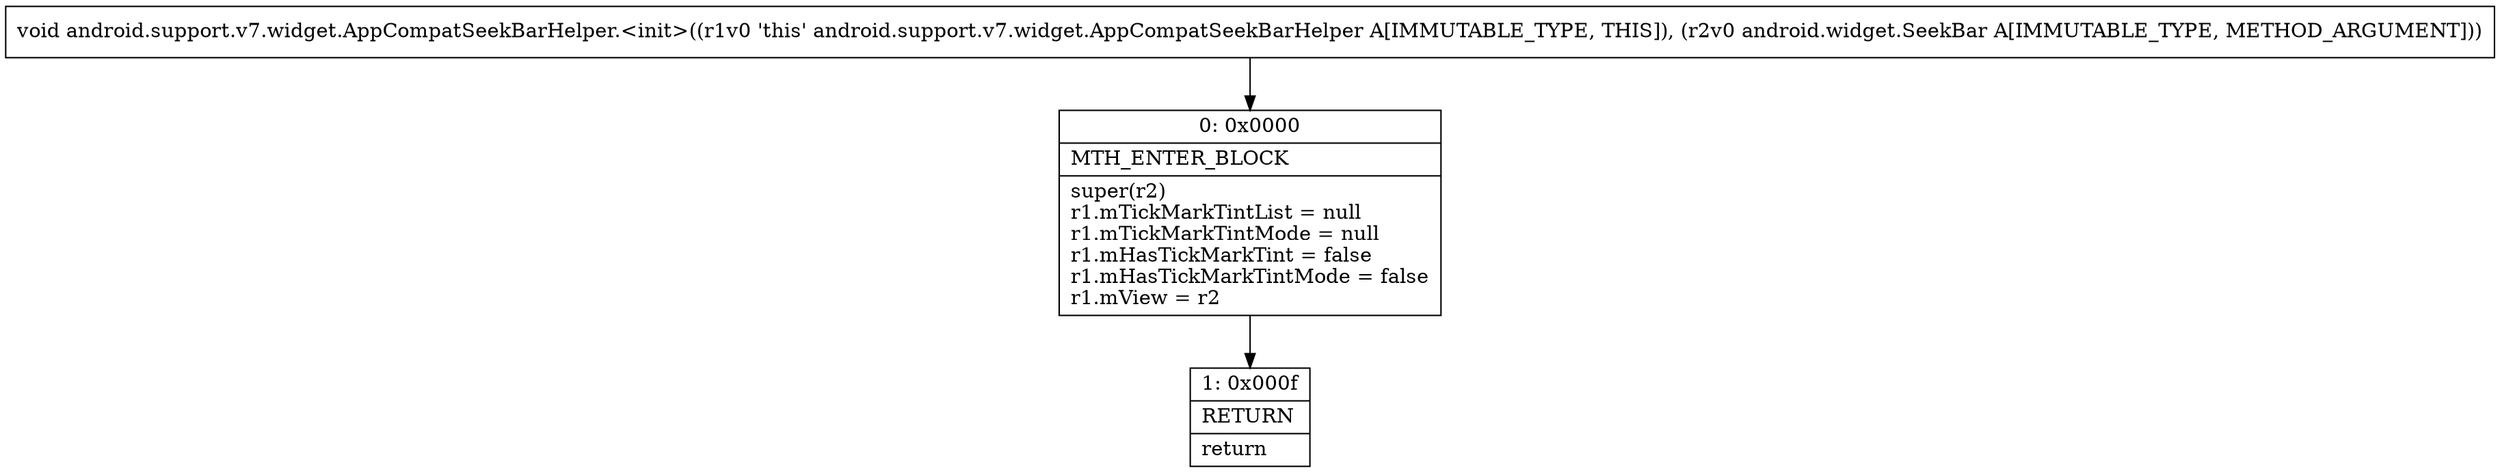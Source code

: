 digraph "CFG forandroid.support.v7.widget.AppCompatSeekBarHelper.\<init\>(Landroid\/widget\/SeekBar;)V" {
Node_0 [shape=record,label="{0\:\ 0x0000|MTH_ENTER_BLOCK\l|super(r2)\lr1.mTickMarkTintList = null\lr1.mTickMarkTintMode = null\lr1.mHasTickMarkTint = false\lr1.mHasTickMarkTintMode = false\lr1.mView = r2\l}"];
Node_1 [shape=record,label="{1\:\ 0x000f|RETURN\l|return\l}"];
MethodNode[shape=record,label="{void android.support.v7.widget.AppCompatSeekBarHelper.\<init\>((r1v0 'this' android.support.v7.widget.AppCompatSeekBarHelper A[IMMUTABLE_TYPE, THIS]), (r2v0 android.widget.SeekBar A[IMMUTABLE_TYPE, METHOD_ARGUMENT])) }"];
MethodNode -> Node_0;
Node_0 -> Node_1;
}

